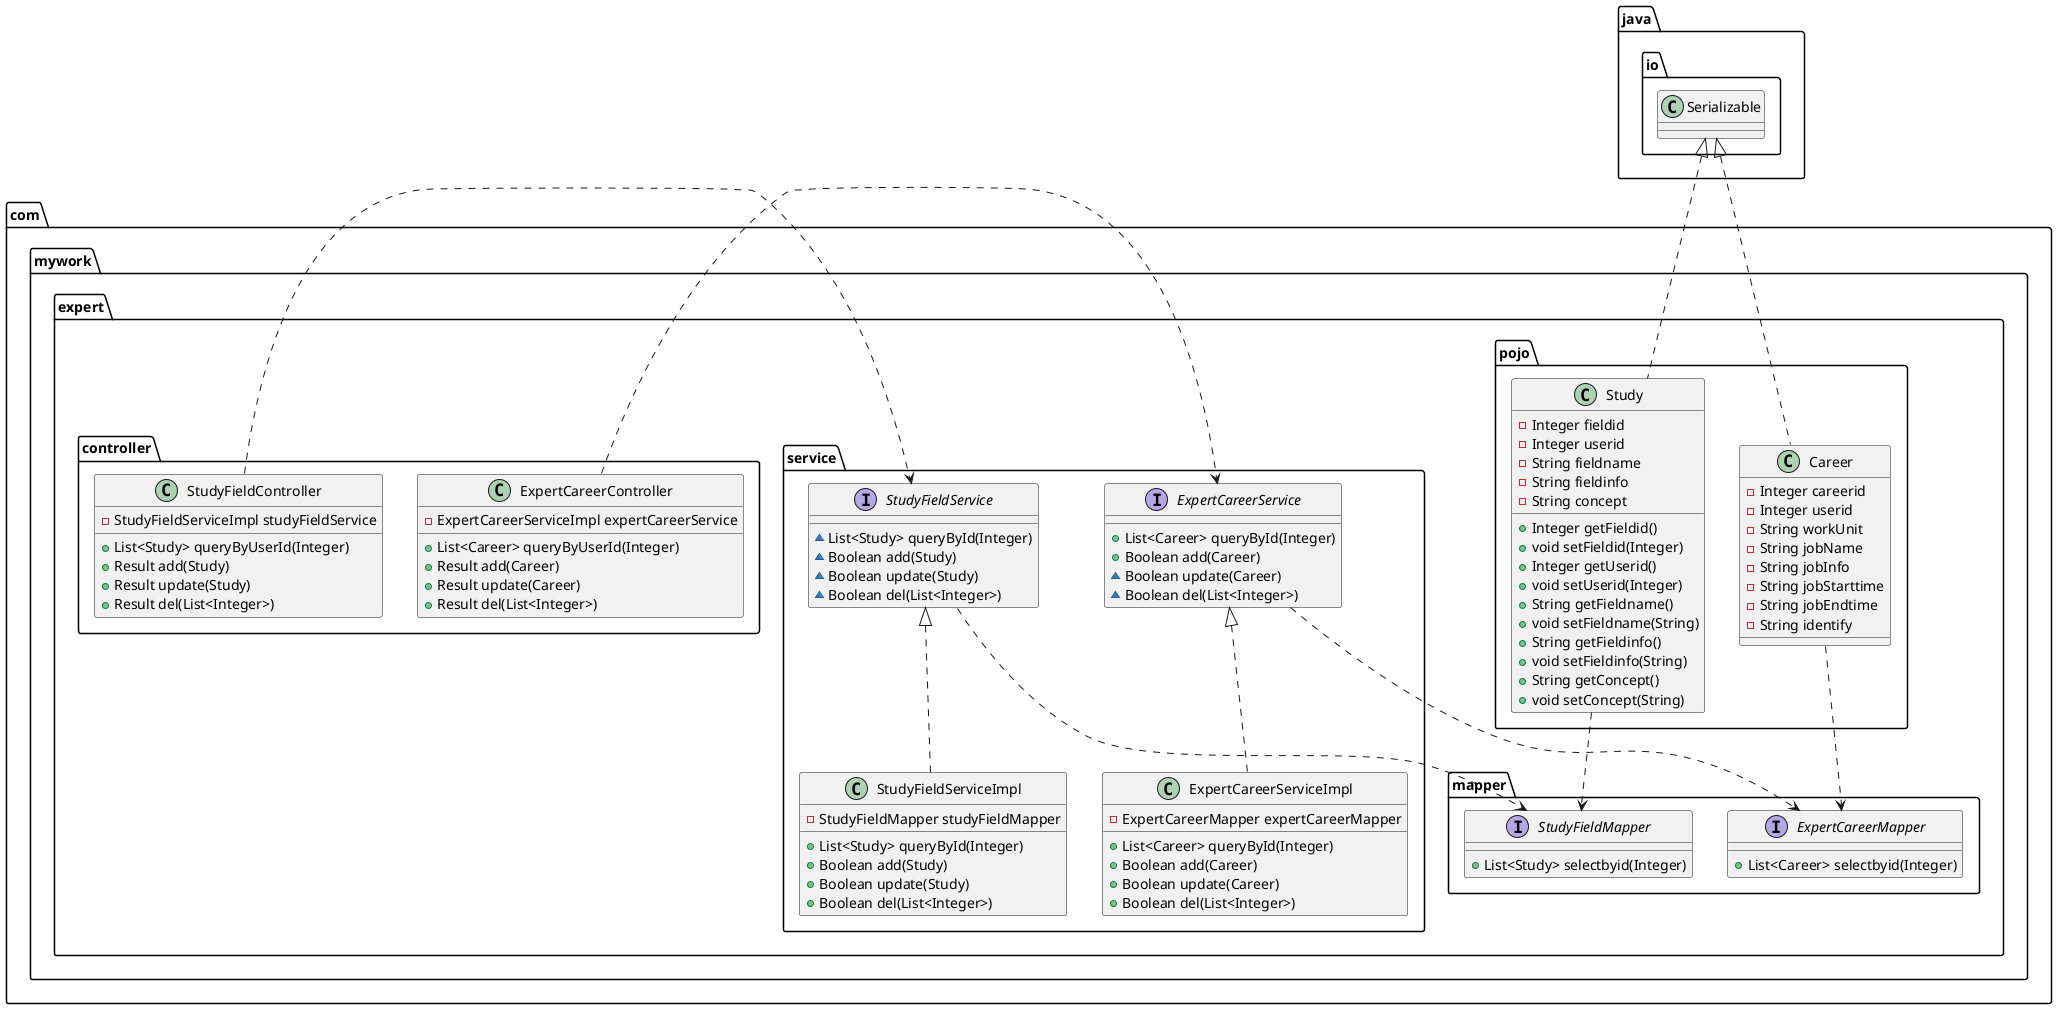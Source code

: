 @startuml
class com.mywork.expert.pojo.Career {
- Integer careerid
- Integer userid
- String workUnit
- String jobName
- String jobInfo
- String jobStarttime
- String jobEndtime
- String identify

}
class com.mywork.expert.service.StudyFieldServiceImpl {
- StudyFieldMapper studyFieldMapper
+ List<Study> queryById(Integer)
+ Boolean add(Study)
+ Boolean update(Study)
+ Boolean del(List<Integer>)
}
class com.mywork.expert.pojo.Study {
- Integer fieldid
- Integer userid
- String fieldname
- String fieldinfo
- String concept
+ Integer getFieldid()
+ void setFieldid(Integer)
+ Integer getUserid()
+ void setUserid(Integer)
+ String getFieldname()
+ void setFieldname(String)
+ String getFieldinfo()
+ void setFieldinfo(String)
+ String getConcept()
+ void setConcept(String)
}
interface com.mywork.expert.service.StudyFieldService {
~ List<Study> queryById(Integer)
~ Boolean add(Study)
~ Boolean update(Study)
~ Boolean del(List<Integer>)
}
class com.mywork.expert.controller.ExpertCareerController {
- ExpertCareerServiceImpl expertCareerService
+ List<Career> queryByUserId(Integer)
+ Result add(Career)
+ Result update(Career)
+ Result del(List<Integer>)
}
interface com.mywork.expert.mapper.ExpertCareerMapper {
+ List<Career> selectbyid(Integer)
}
class com.mywork.expert.service.ExpertCareerServiceImpl {
- ExpertCareerMapper expertCareerMapper
+ List<Career> queryById(Integer)
+ Boolean add(Career)
+ Boolean update(Career)
+ Boolean del(List<Integer>)
}
class com.mywork.expert.controller.StudyFieldController {
- StudyFieldServiceImpl studyFieldService
+ List<Study> queryByUserId(Integer)
+ Result add(Study)
+ Result update(Study)
+ Result del(List<Integer>)
}
interface com.mywork.expert.service.ExpertCareerService {
+ List<Career> queryById(Integer)
+ Boolean add(Career)
~ Boolean update(Career)
~ Boolean del(List<Integer>)
}
interface com.mywork.expert.mapper.StudyFieldMapper {
+ List<Study> selectbyid(Integer)
}

com.mywork.expert.controller.ExpertCareerController -[hidden]> com.mywork.expert.service.ExpertCareerService
com.mywork.expert.controller.StudyFieldController -[hidden]> com.mywork.expert.service.StudyFieldService

com.mywork.expert.pojo.Study ..> com.mywork.expert.mapper.StudyFieldMapper
com.mywork.expert.pojo.Career ..> com.mywork.expert.mapper.ExpertCareerMapper
com.mywork.expert.service.StudyFieldService ..> com.mywork.expert.mapper.StudyFieldMapper
com.mywork.expert.service.ExpertCareerService ..> com.mywork.expert.mapper.ExpertCareerMapper
com.mywork.expert.controller.ExpertCareerController ..> com.mywork.expert.service.ExpertCareerService
com.mywork.expert.controller.StudyFieldController ..> com.mywork.expert.service.StudyFieldService

java.io.Serializable <|.. com.mywork.expert.pojo.Career
com.mywork.expert.service.StudyFieldService <|.. com.mywork.expert.service.StudyFieldServiceImpl
java.io.Serializable <|.. com.mywork.expert.pojo.Study
'tk.mybatis.mapper.common.Mapper <|-- com.mywork.expert.mapper.ExpertCareerMapper
com.mywork.expert.service.ExpertCareerService <|.. com.mywork.expert.service.ExpertCareerServiceImpl
'tk.mybatis.mapper.common.Mapper <|-- com.mywork.expert.mapper.StudyFieldMapper
@enduml